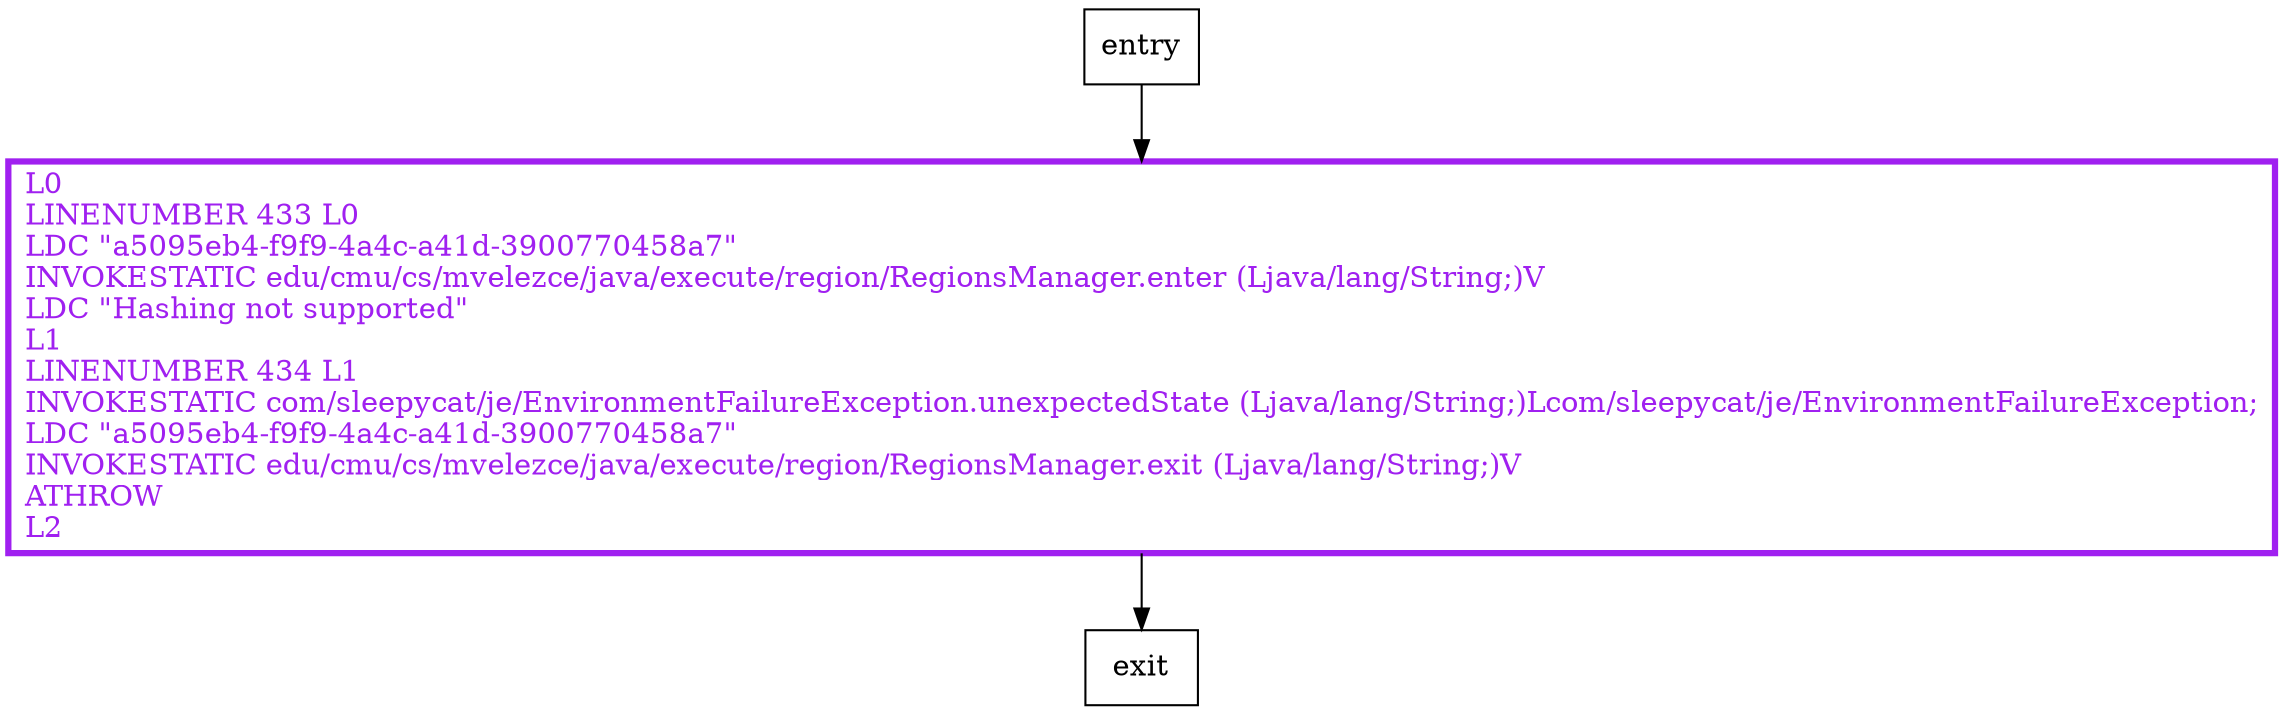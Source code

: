 digraph hashCode {
node [shape=record];
1679339982 [label="L0\lLINENUMBER 433 L0\lLDC \"a5095eb4-f9f9-4a4c-a41d-3900770458a7\"\lINVOKESTATIC edu/cmu/cs/mvelezce/java/execute/region/RegionsManager.enter (Ljava/lang/String;)V\lLDC \"Hashing not supported\"\lL1\lLINENUMBER 434 L1\lINVOKESTATIC com/sleepycat/je/EnvironmentFailureException.unexpectedState (Ljava/lang/String;)Lcom/sleepycat/je/EnvironmentFailureException;\lLDC \"a5095eb4-f9f9-4a4c-a41d-3900770458a7\"\lINVOKESTATIC edu/cmu/cs/mvelezce/java/execute/region/RegionsManager.exit (Ljava/lang/String;)V\lATHROW\lL2\l"];
entry;
exit;
entry -> 1679339982
1679339982 -> exit
1679339982[fontcolor="purple", penwidth=3, color="purple"];
}
